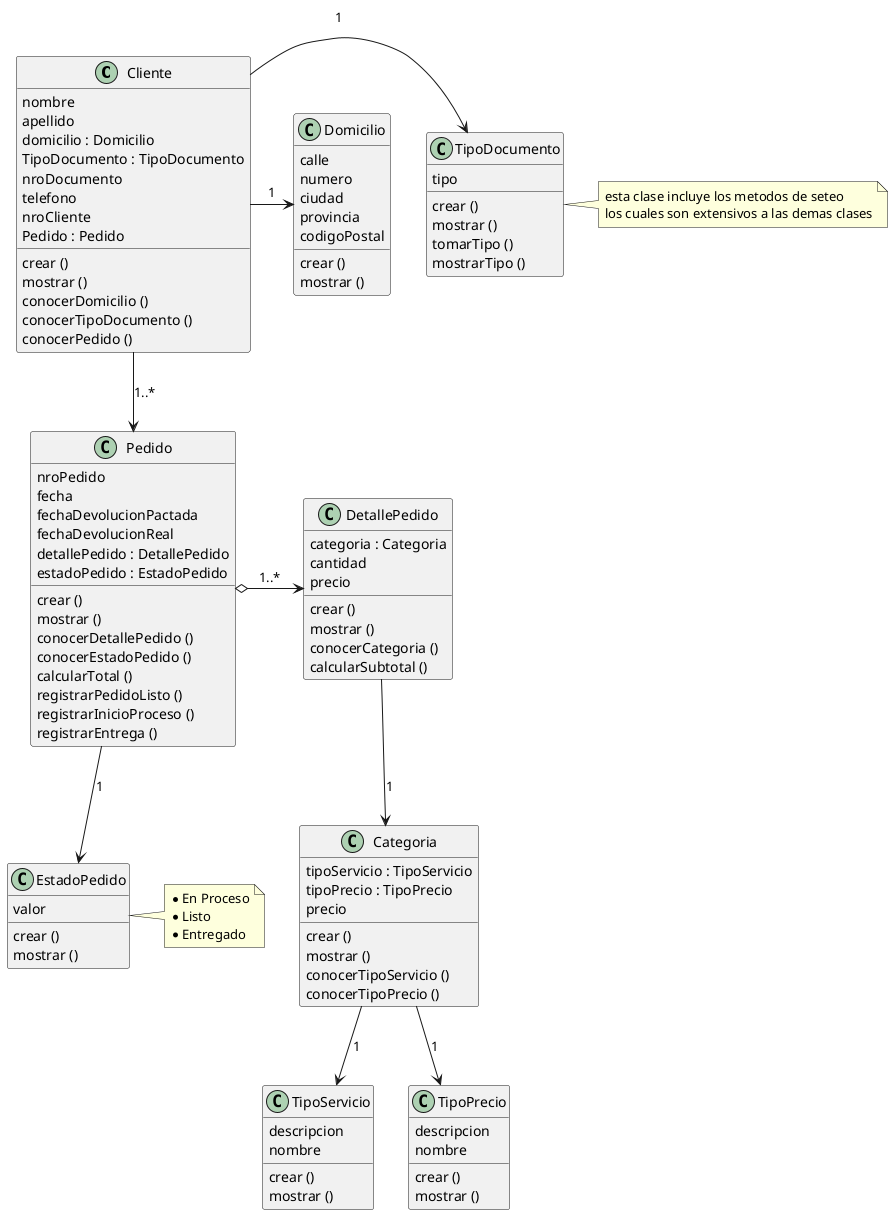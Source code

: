 @startuml lavanderia caso 1 guia 1
' DEFINICION DE CLASES
class Cliente {
    nombre
    apellido
    domicilio : Domicilio
    TipoDocumento : TipoDocumento
    nroDocumento
    telefono
    nroCliente
    Pedido : Pedido
    crear ()
    mostrar ()
    conocerDomicilio ()
    conocerTipoDocumento ()
    conocerPedido ()
}
class TipoDocumento {
    tipo
    crear ()
    mostrar ()
    tomarTipo ()
    mostrarTipo ()
}
class Domicilio {
    calle
    numero
    ciudad
    provincia
    codigoPostal
    crear ()
    mostrar ()
}

class Pedido {
    nroPedido
    fecha
    fechaDevolucionPactada
    fechaDevolucionReal
    detallePedido : DetallePedido
    estadoPedido : EstadoPedido
    crear ()
    mostrar ()
    conocerDetallePedido ()
    conocerEstadoPedido ()
    calcularTotal ()
    registrarPedidoListo ()
    registrarInicioProceso ()
    registrarEntrega ()
}

class EstadoPedido {
    valor
    crear ()
    mostrar ()
}

class DetallePedido {
    categoria : Categoria
    cantidad
    precio
    crear ()
    mostrar ()
    conocerCategoria ()
    calcularSubtotal ()
}

class Categoria {
    tipoServicio : TipoServicio
    tipoPrecio : TipoPrecio
    precio
    crear ()
    mostrar ()
    conocerTipoServicio ()
    conocerTipoPrecio ()
}

class TipoServicio {
    descripcion
    nombre
    crear ()
    mostrar ()
}

class TipoPrecio {
    descripcion
    nombre
    crear ()
    mostrar ()
}

' NOTAS
note right of TipoDocumento
    esta clase incluye los metodos de seteo 
    los cuales son extensivos a las demas clases
end note

note right of EstadoPedido
    * En Proceso
    * Listo
    * Entregado
end note
' DEFINICION DE RELACIONES

Cliente -> Domicilio : 1
Cliente -> TipoDocumento : 1
Cliente --> Pedido : 1..*
Pedido o-> DetallePedido : 1..*
Pedido --> EstadoPedido : 1
DetallePedido --> Categoria : 1
Categoria --> TipoServicio : 1
Categoria --> TipoPrecio : 1
@enduml
